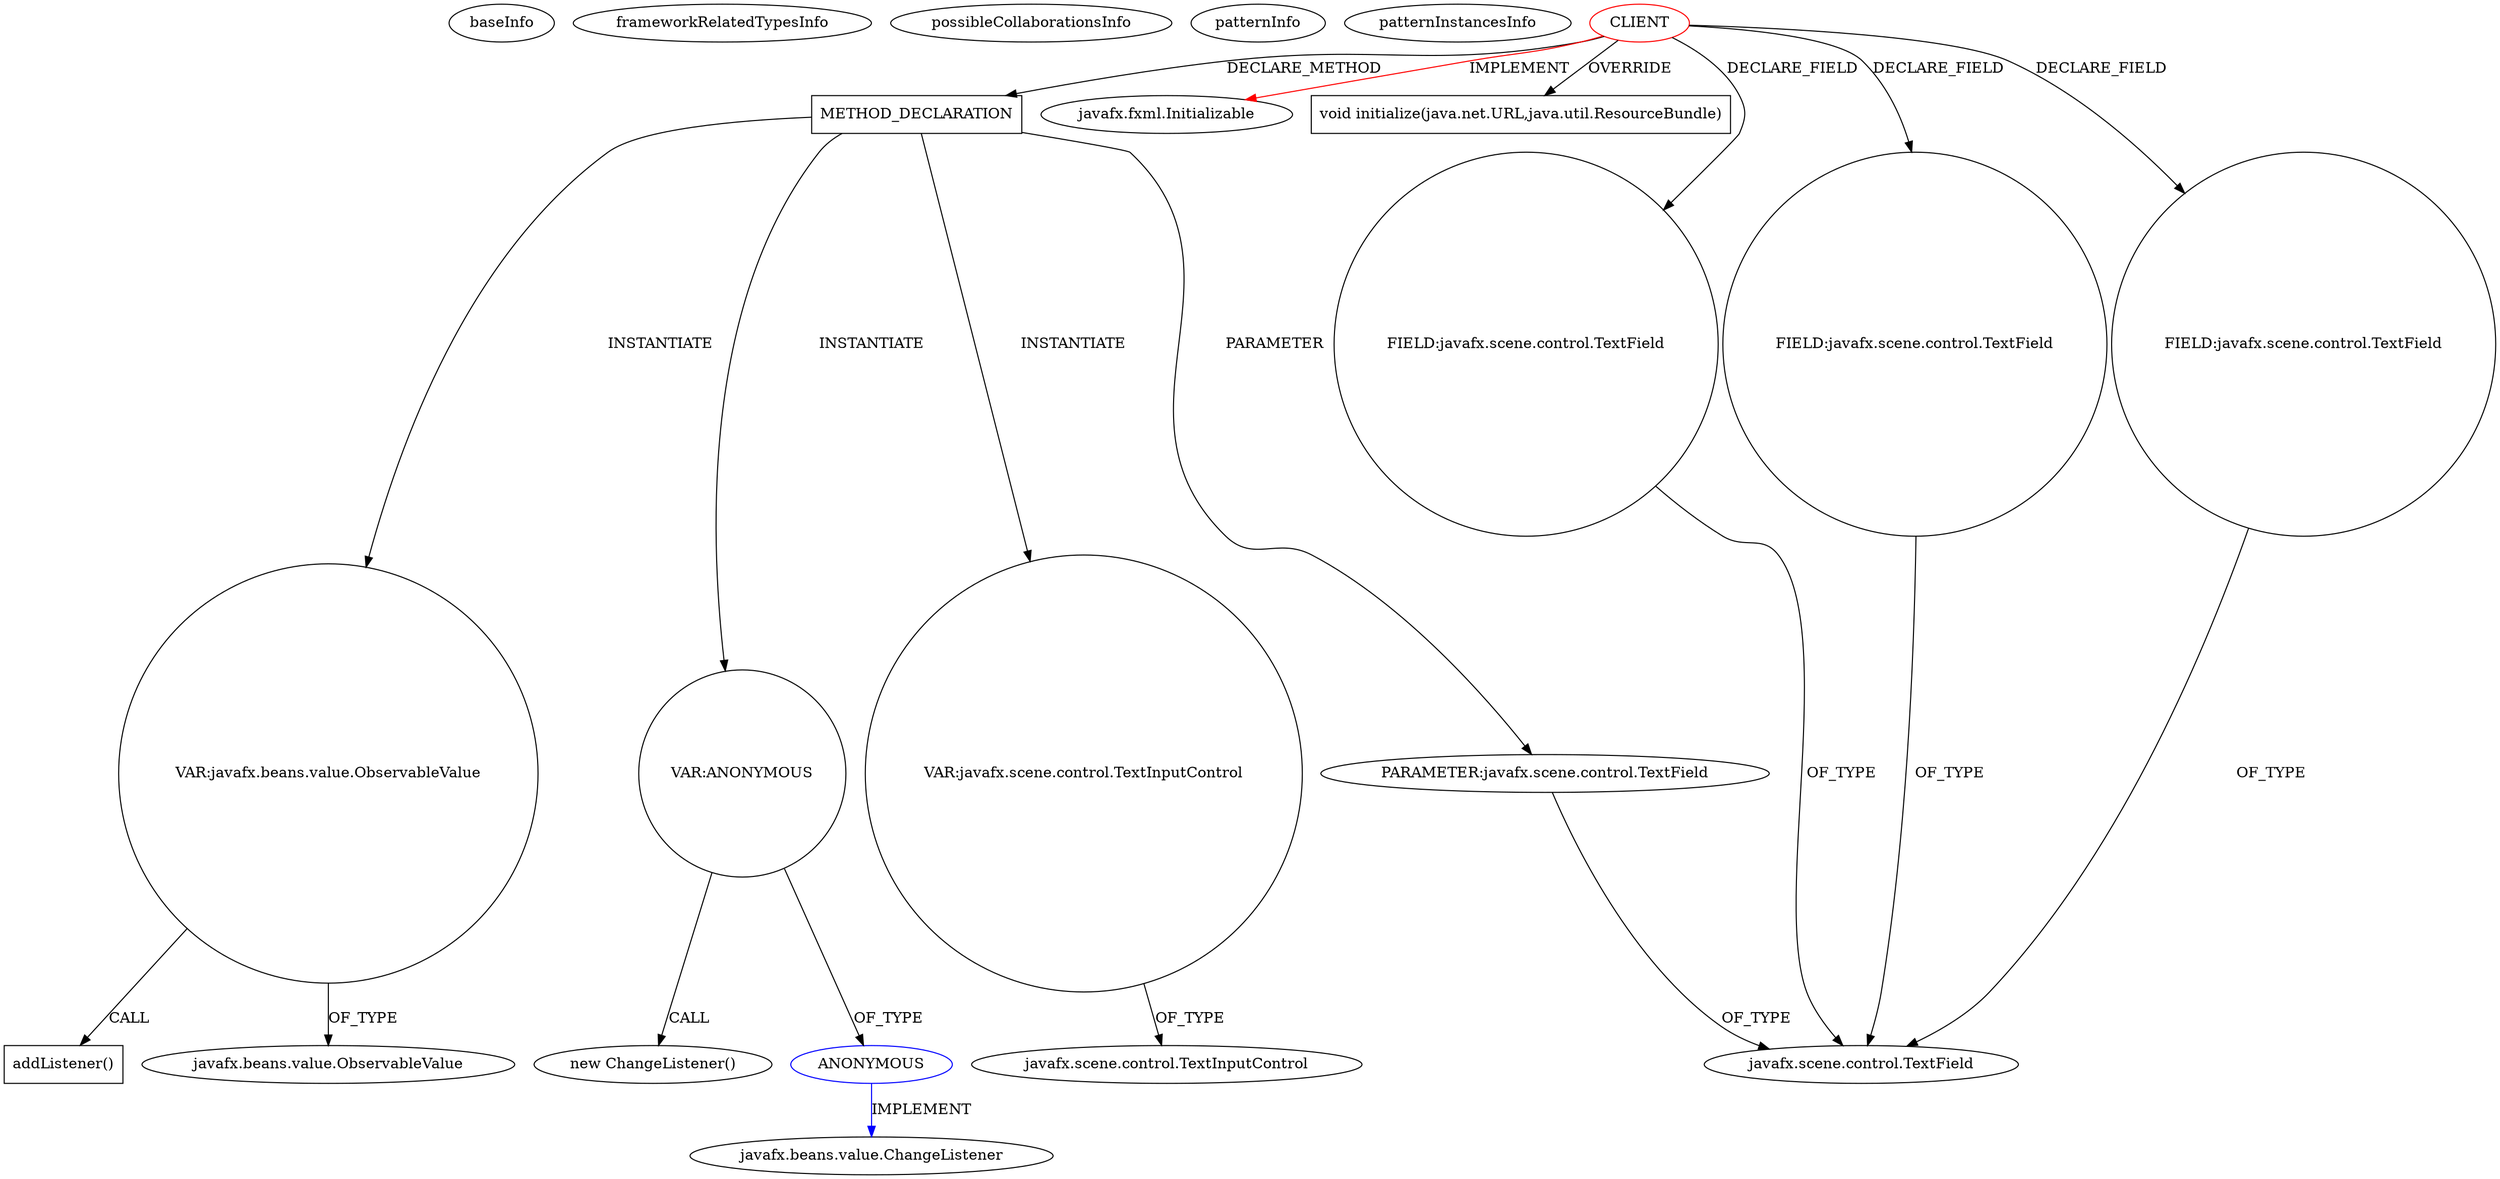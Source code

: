 digraph {
baseInfo[graphId=3259,category="pattern",isAnonymous=false,possibleRelation=true]
frameworkRelatedTypesInfo[0="javafx.fxml.Initializable"]
possibleCollaborationsInfo[0="3259~INSTANTIATION-CLIENT_METHOD_DECLARATION-~javafx.fxml.Initializable ~javafx.beans.value.ChangeListener ~false~true"]
patternInfo[frequency=2.0,patternRootClient=0]
patternInstancesInfo[0="stachura93-imageDownloadJavaFX~/stachura93-imageDownloadJavaFX/imageDownloadJavaFX-master/src/imageDownload/controller/Controller.java~Controller~4260",1="amau-classifier~/amau-classifier/classifier-master/src/main/java/me/data/DataController.java~DataController~1800"]
381[label="PARAMETER:javafx.scene.control.TextField",vertexType="PARAMETER_DECLARATION",isFrameworkType=false]
380[label="METHOD_DECLARATION",vertexType="CLIENT_METHOD_DECLARATION",isFrameworkType=false,shape=box]
0[label="CLIENT",vertexType="ROOT_CLIENT_CLASS_DECLARATION",isFrameworkType=false,color=red]
390[label="VAR:ANONYMOUS",vertexType="VARIABLE_EXPRESION",isFrameworkType=false,shape=circle]
391[label="ANONYMOUS",vertexType="REFERENCE_ANONYMOUS_DECLARATION",isFrameworkType=false,color=blue]
389[label="new ChangeListener()",vertexType="CONSTRUCTOR_CALL",isFrameworkType=false]
1[label="javafx.fxml.Initializable",vertexType="FRAMEWORK_INTERFACE_TYPE",isFrameworkType=false]
3[label="javafx.scene.control.TextField",vertexType="FRAMEWORK_CLASS_TYPE",isFrameworkType=false]
54[label="void initialize(java.net.URL,java.util.ResourceBundle)",vertexType="OVERRIDING_METHOD_DECLARATION",isFrameworkType=false,shape=box]
67[label="javafx.beans.value.ChangeListener",vertexType="FRAMEWORK_INTERFACE_TYPE",isFrameworkType=false]
386[label="VAR:javafx.scene.control.TextInputControl",vertexType="VARIABLE_EXPRESION",isFrameworkType=false,shape=circle]
57[label="javafx.scene.control.TextInputControl",vertexType="FRAMEWORK_CLASS_TYPE",isFrameworkType=false]
383[label="VAR:javafx.beans.value.ObservableValue",vertexType="VARIABLE_EXPRESION",isFrameworkType=false,shape=circle]
60[label="javafx.beans.value.ObservableValue",vertexType="FRAMEWORK_INTERFACE_TYPE",isFrameworkType=false]
50[label="FIELD:javafx.scene.control.TextField",vertexType="FIELD_DECLARATION",isFrameworkType=false,shape=circle]
38[label="FIELD:javafx.scene.control.TextField",vertexType="FIELD_DECLARATION",isFrameworkType=false,shape=circle]
6[label="FIELD:javafx.scene.control.TextField",vertexType="FIELD_DECLARATION",isFrameworkType=false,shape=circle]
384[label="addListener()",vertexType="INSIDE_CALL",isFrameworkType=false,shape=box]
380->390[label="INSTANTIATE"]
0->50[label="DECLARE_FIELD"]
383->60[label="OF_TYPE"]
380->383[label="INSTANTIATE"]
386->57[label="OF_TYPE"]
0->54[label="OVERRIDE"]
381->3[label="OF_TYPE"]
390->389[label="CALL"]
0->380[label="DECLARE_METHOD"]
391->67[label="IMPLEMENT",color=blue]
390->391[label="OF_TYPE"]
6->3[label="OF_TYPE"]
0->1[label="IMPLEMENT",color=red]
0->38[label="DECLARE_FIELD"]
380->381[label="PARAMETER"]
38->3[label="OF_TYPE"]
383->384[label="CALL"]
380->386[label="INSTANTIATE"]
0->6[label="DECLARE_FIELD"]
50->3[label="OF_TYPE"]
}
